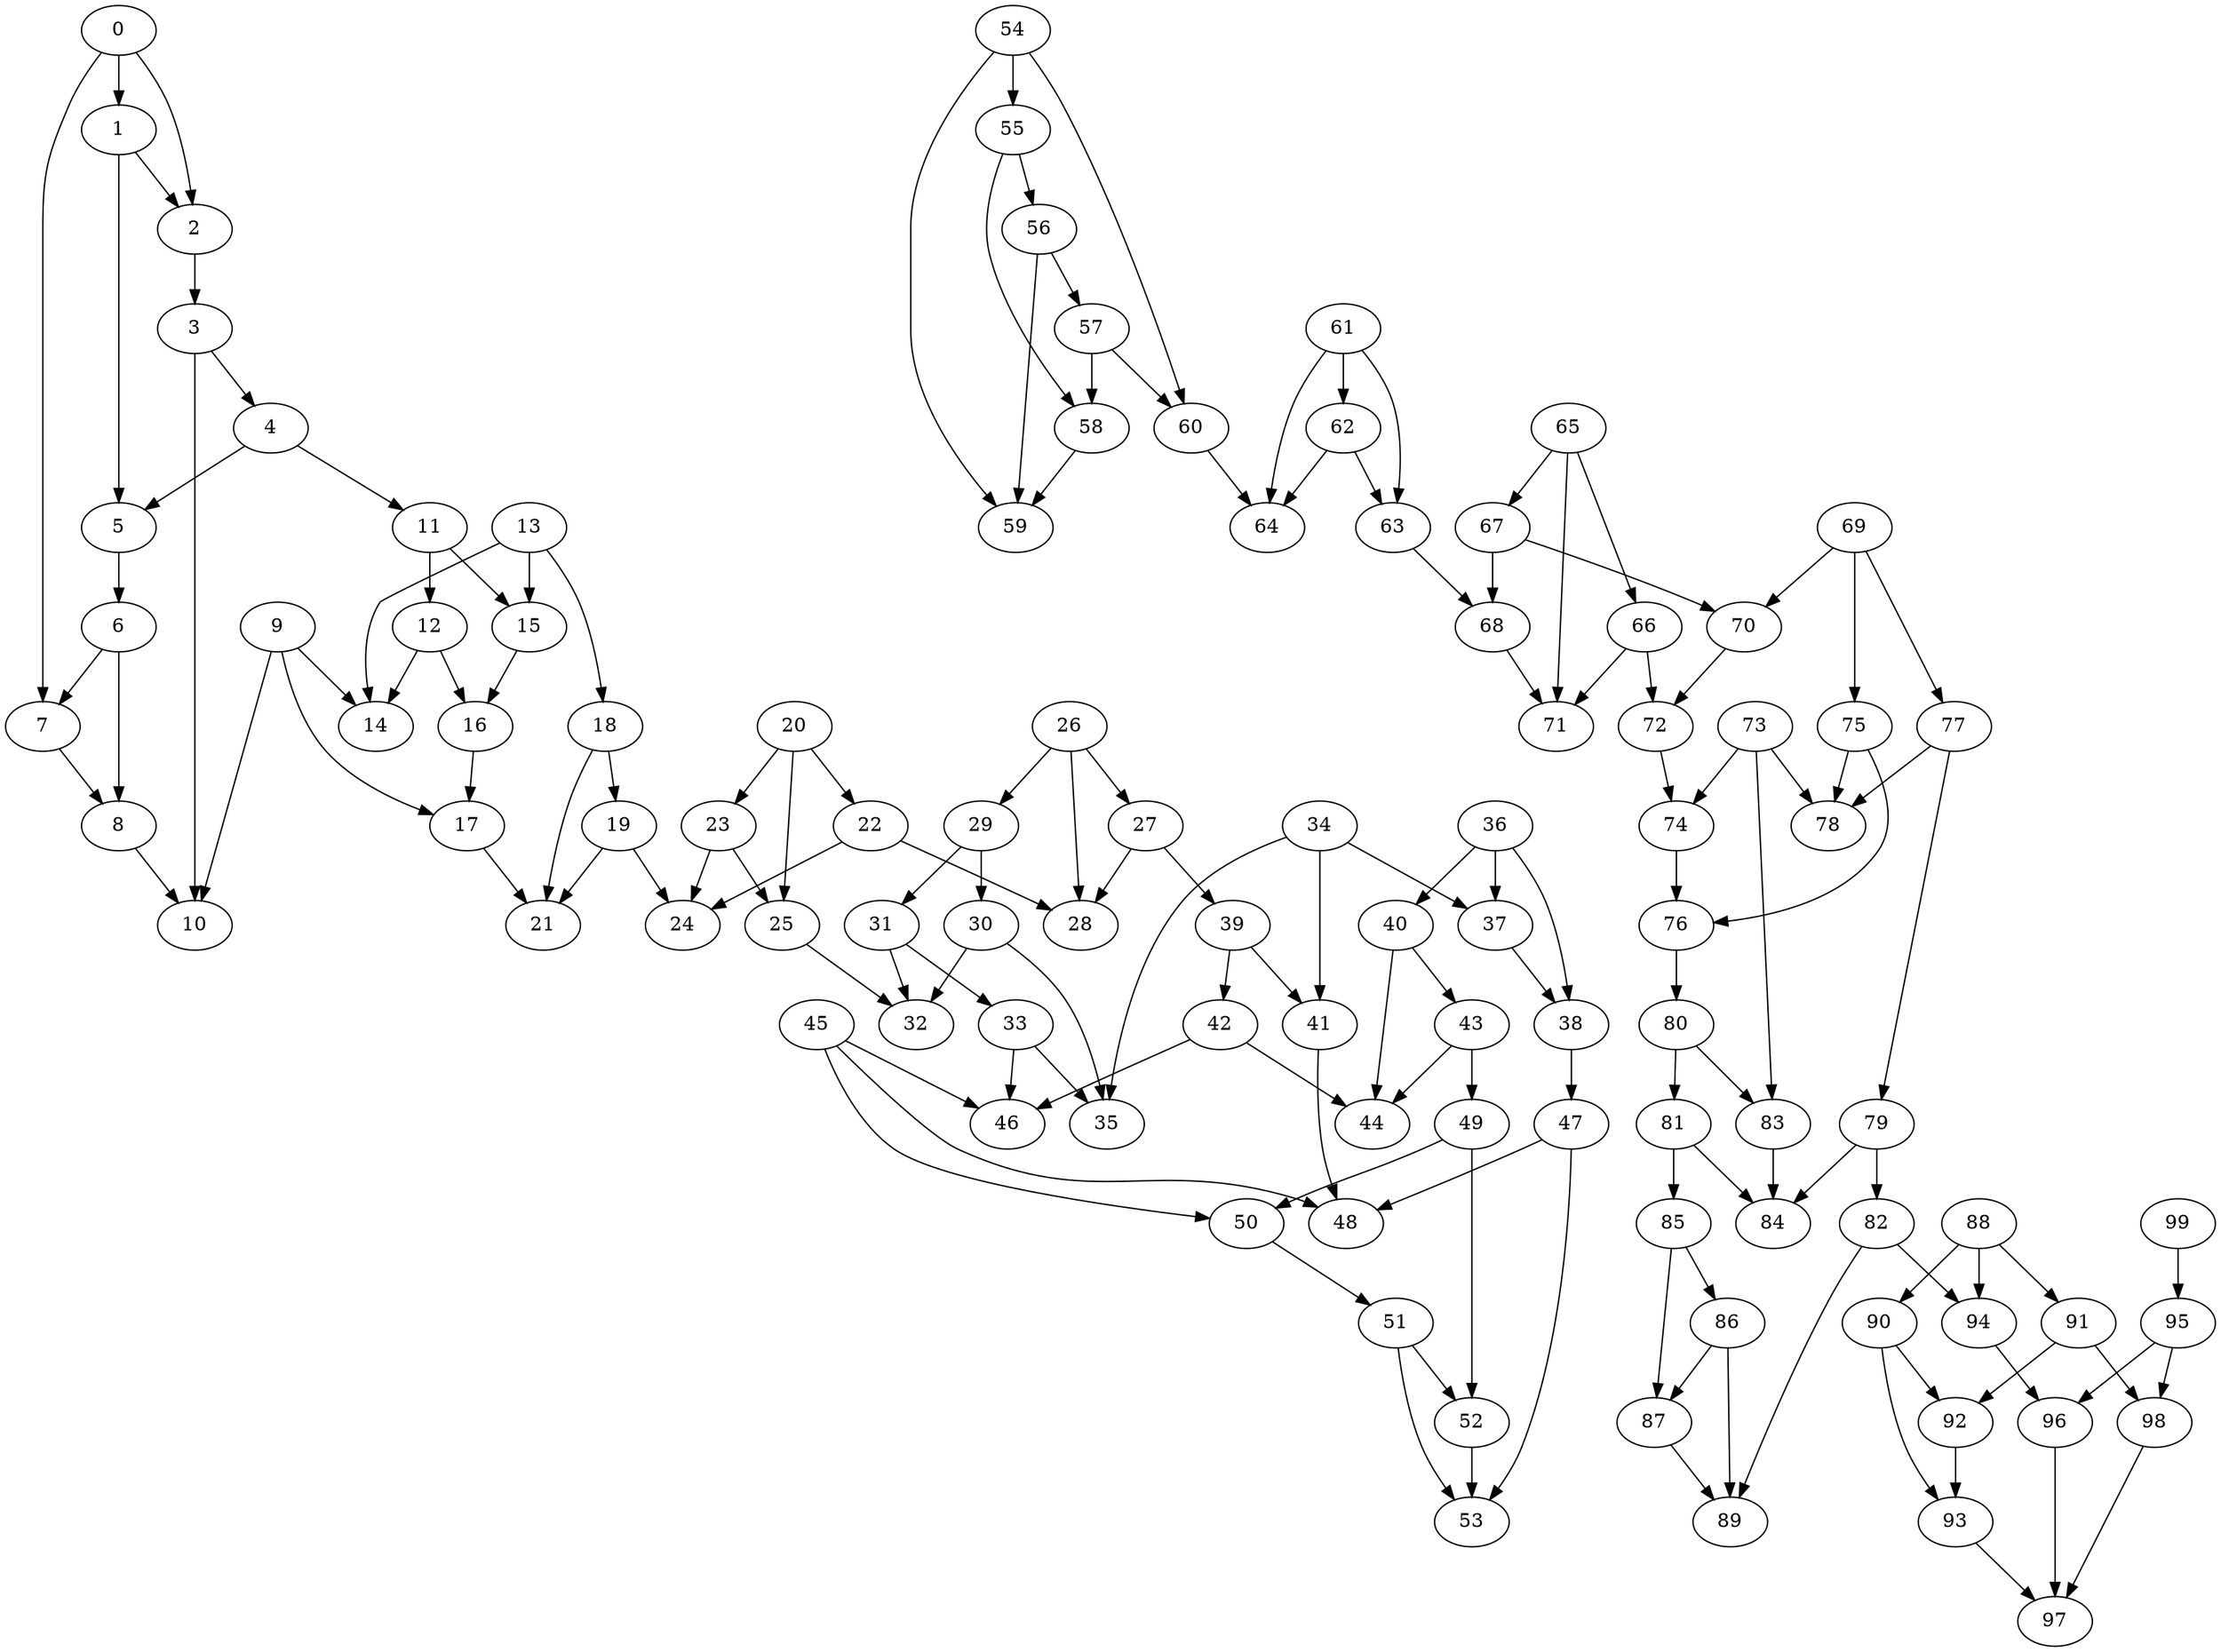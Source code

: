 digraph BarabasiAlbert_nodes_100_GradoMax_3 {
0;
1;
2;
3;
4;
5;
6;
7;
8;
9;
10;
11;
12;
13;
14;
15;
16;
17;
18;
19;
20;
21;
22;
23;
24;
25;
26;
27;
28;
29;
30;
31;
32;
33;
34;
35;
36;
37;
38;
39;
40;
41;
42;
43;
44;
45;
46;
47;
48;
49;
50;
51;
52;
53;
54;
55;
56;
57;
58;
59;
60;
61;
62;
63;
64;
65;
66;
67;
68;
69;
70;
71;
72;
73;
74;
75;
76;
77;
78;
79;
80;
81;
82;
83;
84;
85;
86;
87;
88;
89;
90;
91;
92;
93;
94;
95;
96;
97;
98;
99;
0 -> 1;
0 -> 2;
0 -> 7;
1 -> 2;
1 -> 5;
2 -> 3;
3 -> 4;
3 -> 10;
4 -> 5;
4 -> 11;
5 -> 6;
6 -> 7;
6 -> 8;
7 -> 8;
8 -> 10;
9 -> 10;
9 -> 14;
9 -> 17;
11 -> 12;
11 -> 15;
12 -> 14;
12 -> 16;
13 -> 14;
13 -> 15;
13 -> 18;
15 -> 16;
16 -> 17;
17 -> 21;
18 -> 19;
18 -> 21;
19 -> 21;
19 -> 24;
20 -> 22;
20 -> 23;
20 -> 25;
22 -> 24;
22 -> 28;
23 -> 24;
23 -> 25;
25 -> 32;
26 -> 27;
26 -> 28;
26 -> 29;
27 -> 28;
27 -> 39;
29 -> 30;
29 -> 31;
30 -> 32;
30 -> 35;
31 -> 32;
31 -> 33;
33 -> 35;
33 -> 46;
34 -> 35;
34 -> 37;
34 -> 41;
36 -> 37;
36 -> 38;
36 -> 40;
37 -> 38;
38 -> 47;
39 -> 41;
39 -> 42;
40 -> 43;
40 -> 44;
41 -> 48;
42 -> 44;
42 -> 46;
43 -> 44;
43 -> 49;
45 -> 46;
45 -> 48;
45 -> 50;
47 -> 48;
47 -> 53;
49 -> 50;
49 -> 52;
50 -> 51;
51 -> 52;
51 -> 53;
52 -> 53;
54 -> 55;
54 -> 59;
54 -> 60;
55 -> 56;
55 -> 58;
56 -> 57;
56 -> 59;
57 -> 58;
57 -> 60;
58 -> 59;
60 -> 64;
61 -> 62;
61 -> 63;
61 -> 64;
62 -> 63;
62 -> 64;
63 -> 68;
65 -> 66;
65 -> 67;
65 -> 71;
66 -> 71;
66 -> 72;
67 -> 68;
67 -> 70;
68 -> 71;
69 -> 70;
69 -> 75;
69 -> 77;
70 -> 72;
72 -> 74;
73 -> 74;
73 -> 78;
73 -> 83;
74 -> 76;
75 -> 76;
75 -> 78;
76 -> 80;
77 -> 78;
77 -> 79;
79 -> 82;
79 -> 84;
80 -> 81;
80 -> 83;
81 -> 84;
81 -> 85;
82 -> 89;
82 -> 94;
83 -> 84;
85 -> 86;
85 -> 87;
86 -> 87;
86 -> 89;
87 -> 89;
88 -> 90;
88 -> 91;
88 -> 94;
90 -> 92;
90 -> 93;
91 -> 92;
91 -> 98;
92 -> 93;
93 -> 97;
94 -> 96;
95 -> 96;
95 -> 98;
96 -> 97;
98 -> 97;
99 -> 95;
}